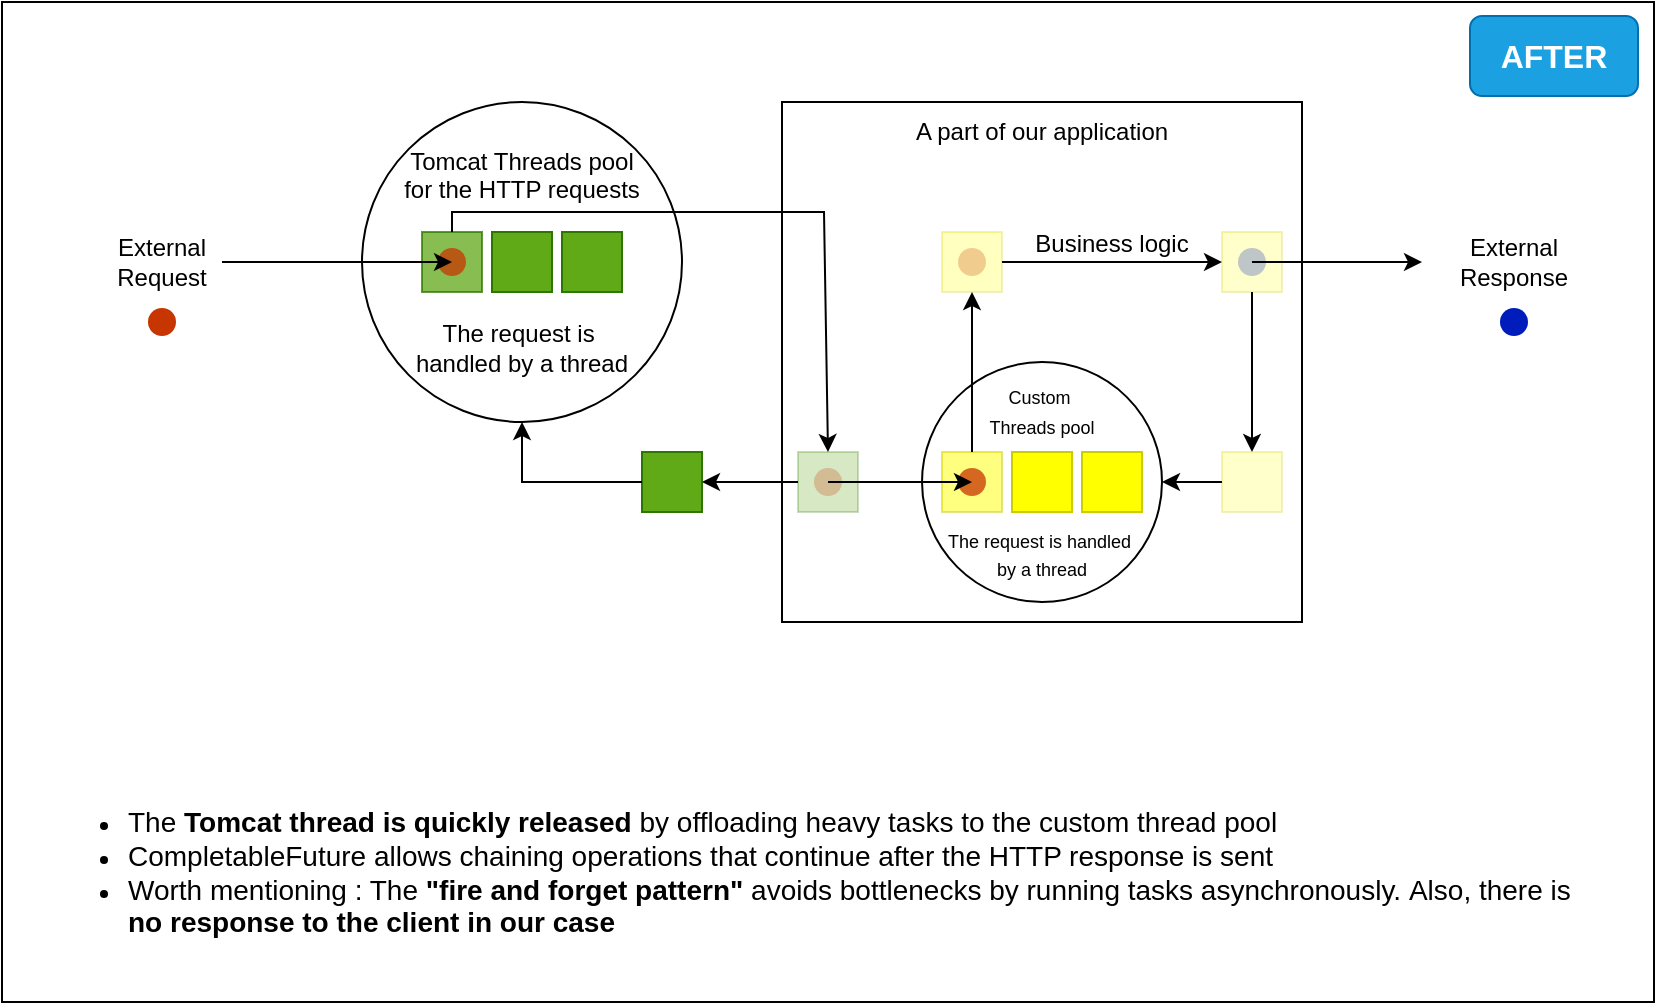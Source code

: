<mxfile version="27.0.6">
  <diagram name="Page-1" id="m_Tl0X3lGwlqqeYvswaK">
    <mxGraphModel dx="2015" dy="626" grid="1" gridSize="10" guides="1" tooltips="1" connect="1" arrows="1" fold="1" page="1" pageScale="1" pageWidth="827" pageHeight="1169" math="0" shadow="0">
      <root>
        <mxCell id="0" />
        <mxCell id="1" parent="0" />
        <mxCell id="_4A2EX0xtFqQqvu9u2pJ-1" value="" style="rounded=0;whiteSpace=wrap;html=1;" vertex="1" parent="1">
          <mxGeometry x="-170" y="160" width="826" height="500" as="geometry" />
        </mxCell>
        <mxCell id="_4A2EX0xtFqQqvu9u2pJ-2" value="A part of our application&lt;div&gt;&lt;br&gt;&lt;/div&gt;&lt;div&gt;&lt;br&gt;&lt;/div&gt;&lt;div&gt;&lt;br&gt;&lt;/div&gt;&lt;div&gt;&lt;br&gt;&lt;/div&gt;&lt;div&gt;&lt;br&gt;&lt;/div&gt;&lt;div&gt;&lt;br&gt;&lt;/div&gt;&lt;div&gt;&lt;br&gt;&lt;/div&gt;&lt;div&gt;&lt;br&gt;&lt;/div&gt;&lt;div&gt;&lt;br&gt;&lt;/div&gt;&lt;div&gt;&lt;br&gt;&lt;/div&gt;&lt;div&gt;&lt;br&gt;&lt;/div&gt;&lt;div&gt;&lt;br&gt;&lt;/div&gt;&lt;div&gt;&lt;br&gt;&lt;/div&gt;&lt;div&gt;&lt;br&gt;&lt;/div&gt;&lt;div&gt;&lt;br&gt;&lt;/div&gt;&lt;div&gt;&lt;br&gt;&lt;/div&gt;" style="rounded=0;whiteSpace=wrap;html=1;" vertex="1" parent="1">
          <mxGeometry x="220" y="210" width="260" height="260" as="geometry" />
        </mxCell>
        <mxCell id="_4A2EX0xtFqQqvu9u2pJ-3" value="Tomcat Threads pool&lt;div&gt;for the HTTP requests&lt;/div&gt;&lt;div&gt;&lt;br&gt;&lt;/div&gt;&lt;div&gt;&lt;br&gt;&lt;/div&gt;&lt;div&gt;&lt;br&gt;&lt;/div&gt;&lt;div&gt;&lt;br&gt;&lt;/div&gt;&lt;div&gt;The request is&amp;nbsp;&lt;/div&gt;&lt;div&gt;handled by a thread&lt;/div&gt;" style="ellipse;whiteSpace=wrap;html=1;" vertex="1" parent="1">
          <mxGeometry x="10" y="210" width="160" height="160" as="geometry" />
        </mxCell>
        <mxCell id="_4A2EX0xtFqQqvu9u2pJ-4" value="External Request" style="text;html=1;align=center;verticalAlign=middle;whiteSpace=wrap;rounded=0;" vertex="1" parent="1">
          <mxGeometry x="-120" y="275" width="60" height="30" as="geometry" />
        </mxCell>
        <mxCell id="_4A2EX0xtFqQqvu9u2pJ-5" value="" style="shape=waypoint;sketch=0;fillStyle=solid;size=6;pointerEvents=1;points=[];fillColor=#fa6800;resizable=0;rotatable=0;perimeter=centerPerimeter;snapToPoint=1;strokeWidth=5;fontColor=#000000;strokeColor=#C73500;" vertex="1" parent="1">
          <mxGeometry x="-100" y="310" width="20" height="20" as="geometry" />
        </mxCell>
        <mxCell id="_4A2EX0xtFqQqvu9u2pJ-6" value="" style="rounded=0;whiteSpace=wrap;html=1;fillColor=#60a917;fontColor=#ffffff;strokeColor=#2D7600;opacity=25;" vertex="1" parent="1">
          <mxGeometry x="228" y="385" width="30" height="30" as="geometry" />
        </mxCell>
        <mxCell id="_4A2EX0xtFqQqvu9u2pJ-7" value="" style="shape=waypoint;sketch=0;fillStyle=solid;size=6;pointerEvents=1;points=[];fillColor=#fa6800;resizable=0;rotatable=0;perimeter=centerPerimeter;snapToPoint=1;strokeWidth=5;fontColor=#000000;strokeColor=#C73500;opacity=25;" vertex="1" parent="1">
          <mxGeometry x="233" y="390" width="20" height="20" as="geometry" />
        </mxCell>
        <mxCell id="_4A2EX0xtFqQqvu9u2pJ-8" value="" style="rounded=0;whiteSpace=wrap;html=1;fillColor=#60a917;fontColor=#ffffff;strokeColor=#2D7600;opacity=75;" vertex="1" parent="1">
          <mxGeometry x="40" y="275" width="30" height="30" as="geometry" />
        </mxCell>
        <mxCell id="_4A2EX0xtFqQqvu9u2pJ-9" value="" style="rounded=0;whiteSpace=wrap;html=1;fillColor=#60a917;fontColor=#ffffff;strokeColor=#2D7600;" vertex="1" parent="1">
          <mxGeometry x="75" y="275" width="30" height="30" as="geometry" />
        </mxCell>
        <mxCell id="_4A2EX0xtFqQqvu9u2pJ-10" value="" style="rounded=0;whiteSpace=wrap;html=1;fillColor=#60a917;fontColor=#ffffff;strokeColor=#2D7600;" vertex="1" parent="1">
          <mxGeometry x="110" y="275" width="30" height="30" as="geometry" />
        </mxCell>
        <mxCell id="_4A2EX0xtFqQqvu9u2pJ-11" value="" style="endArrow=classic;html=1;rounded=0;entryX=0.5;entryY=0;entryDx=0;entryDy=0;exitX=0.5;exitY=0;exitDx=0;exitDy=0;" edge="1" parent="1" source="_4A2EX0xtFqQqvu9u2pJ-8" target="_4A2EX0xtFqQqvu9u2pJ-6">
          <mxGeometry width="50" height="50" relative="1" as="geometry">
            <mxPoint x="170" y="289.5" as="sourcePoint" />
            <mxPoint x="620" y="290" as="targetPoint" />
            <Array as="points">
              <mxPoint x="55" y="265" />
              <mxPoint x="241" y="265" />
            </Array>
          </mxGeometry>
        </mxCell>
        <mxCell id="_4A2EX0xtFqQqvu9u2pJ-12" value="" style="rounded=0;whiteSpace=wrap;html=1;fillColor=#FFFF33;fontColor=#ffffff;strokeColor=#CCCC00;opacity=25;" vertex="1" parent="1">
          <mxGeometry x="440" y="275" width="30" height="30" as="geometry" />
        </mxCell>
        <mxCell id="_4A2EX0xtFqQqvu9u2pJ-13" value="" style="shape=waypoint;sketch=0;fillStyle=solid;size=6;pointerEvents=1;points=[];fillColor=#0050ef;resizable=0;rotatable=0;perimeter=centerPerimeter;snapToPoint=1;strokeWidth=5;fontColor=#ffffff;strokeColor=#001DBC;opacity=25;" vertex="1" parent="1">
          <mxGeometry x="445" y="280" width="20" height="20" as="geometry" />
        </mxCell>
        <mxCell id="_4A2EX0xtFqQqvu9u2pJ-14" value="" style="shape=waypoint;sketch=0;fillStyle=solid;size=6;pointerEvents=1;points=[];fillColor=#fa6800;resizable=0;rotatable=0;perimeter=centerPerimeter;snapToPoint=1;strokeWidth=5;fontColor=#000000;strokeColor=#C73500;opacity=75;" vertex="1" parent="1">
          <mxGeometry x="45" y="280" width="20" height="20" as="geometry" />
        </mxCell>
        <mxCell id="_4A2EX0xtFqQqvu9u2pJ-15" value="" style="endArrow=classic;html=1;rounded=0;entryX=0.15;entryY=0.45;entryDx=0;entryDy=0;entryPerimeter=0;" edge="1" parent="1" target="_4A2EX0xtFqQqvu9u2pJ-14">
          <mxGeometry width="50" height="50" relative="1" as="geometry">
            <mxPoint x="-60" y="290" as="sourcePoint" />
            <mxPoint x="-50" y="275" as="targetPoint" />
          </mxGeometry>
        </mxCell>
        <mxCell id="_4A2EX0xtFqQqvu9u2pJ-16" value="" style="endArrow=classic;html=1;rounded=0;entryX=0;entryY=0.5;entryDx=0;entryDy=0;edgeStyle=elbowEdgeStyle;" edge="1" parent="1" source="_4A2EX0xtFqQqvu9u2pJ-13">
          <mxGeometry width="50" height="50" relative="1" as="geometry">
            <mxPoint x="480" y="289.5" as="sourcePoint" />
            <mxPoint x="540" y="290" as="targetPoint" />
          </mxGeometry>
        </mxCell>
        <mxCell id="_4A2EX0xtFqQqvu9u2pJ-17" value="" style="shape=waypoint;sketch=0;fillStyle=solid;size=6;pointerEvents=1;points=[];fillColor=#0050ef;resizable=0;rotatable=0;perimeter=centerPerimeter;snapToPoint=1;strokeWidth=5;fontColor=#ffffff;strokeColor=#001DBC;" vertex="1" parent="1">
          <mxGeometry x="576" y="310" width="20" height="20" as="geometry" />
        </mxCell>
        <mxCell id="_4A2EX0xtFqQqvu9u2pJ-18" value="External Response" style="text;html=1;align=center;verticalAlign=middle;whiteSpace=wrap;rounded=0;" vertex="1" parent="1">
          <mxGeometry x="556" y="275" width="60" height="30" as="geometry" />
        </mxCell>
        <mxCell id="_4A2EX0xtFqQqvu9u2pJ-19" value="" style="rounded=0;whiteSpace=wrap;html=1;fillColor=#60a917;fontColor=#ffffff;strokeColor=#2D7600;" vertex="1" parent="1">
          <mxGeometry x="150" y="385" width="30" height="30" as="geometry" />
        </mxCell>
        <mxCell id="_4A2EX0xtFqQqvu9u2pJ-20" value="" style="endArrow=classic;html=1;rounded=0;entryX=0.5;entryY=1;entryDx=0;entryDy=0;exitX=0;exitY=0.5;exitDx=0;exitDy=0;edgeStyle=elbowEdgeStyle;" edge="1" parent="1" source="_4A2EX0xtFqQqvu9u2pJ-19" target="_4A2EX0xtFqQqvu9u2pJ-3">
          <mxGeometry width="50" height="50" relative="1" as="geometry">
            <mxPoint x="450" y="475" as="sourcePoint" />
            <mxPoint x="260" y="590" as="targetPoint" />
            <Array as="points">
              <mxPoint x="90" y="415" />
            </Array>
          </mxGeometry>
        </mxCell>
        <mxCell id="_4A2EX0xtFqQqvu9u2pJ-21" value="&lt;ul&gt;&lt;li&gt;&lt;font style=&quot;font-size: 14px;&quot;&gt;The &lt;b&gt;Tomcat thread is quickly released&lt;/b&gt; by offloading heavy tasks to the custom thread pool&lt;/font&gt;&lt;/li&gt;&lt;li&gt;&lt;font style=&quot;font-size: 14px;&quot;&gt;CompletableFuture allows chaining operations that continue after the HTTP response is sent&lt;/font&gt;&lt;/li&gt;&lt;li&gt;&lt;font style=&quot;font-size: 14px;&quot;&gt;Worth mentioning : The &lt;b&gt;&quot;fire and forget pattern&quot;&lt;/b&gt; avoids bottlenecks by running tasks asynchronously.&lt;/font&gt;&lt;font style=&quot;font-size: 14px;&quot;&gt;&lt;font style=&quot;&quot;&gt;&amp;nbsp;&lt;/font&gt;Also, there is &lt;b&gt;no response to the client in our case&lt;/b&gt;&lt;/font&gt;&lt;/li&gt;&lt;/ul&gt;" style="text;html=1;align=left;verticalAlign=middle;whiteSpace=wrap;rounded=0;" vertex="1" parent="1">
          <mxGeometry x="-149" y="550" width="780" height="90" as="geometry" />
        </mxCell>
        <mxCell id="_4A2EX0xtFqQqvu9u2pJ-22" value="Business logic" style="text;html=1;align=center;verticalAlign=middle;whiteSpace=wrap;rounded=0;" vertex="1" parent="1">
          <mxGeometry x="330" y="266" width="110" height="30" as="geometry" />
        </mxCell>
        <mxCell id="_4A2EX0xtFqQqvu9u2pJ-23" value="&lt;font style=&quot;color: rgb(255, 255, 255); font-size: 16px;&quot;&gt;&lt;b&gt;AFTER&lt;/b&gt;&lt;/font&gt;" style="rounded=1;whiteSpace=wrap;html=1;fillColor=#1ba1e2;strokeColor=#006EAF;fontColor=#ffffff;" vertex="1" parent="1">
          <mxGeometry x="564" y="167" width="84" height="40" as="geometry" />
        </mxCell>
        <mxCell id="_4A2EX0xtFqQqvu9u2pJ-24" value="" style="endArrow=classic;html=1;rounded=0;exitX=0;exitY=0.5;exitDx=0;exitDy=0;entryX=1;entryY=0.5;entryDx=0;entryDy=0;" edge="1" parent="1" source="_4A2EX0xtFqQqvu9u2pJ-6" target="_4A2EX0xtFqQqvu9u2pJ-19">
          <mxGeometry width="50" height="50" relative="1" as="geometry">
            <mxPoint x="246" y="340" as="sourcePoint" />
            <mxPoint x="296" y="290" as="targetPoint" />
          </mxGeometry>
        </mxCell>
        <mxCell id="_4A2EX0xtFqQqvu9u2pJ-25" value="&lt;div&gt;&lt;span style=&quot;background-color: transparent; color: light-dark(rgb(0, 0, 0), rgb(255, 255, 255));&quot;&gt;&lt;font style=&quot;font-size: 9px;&quot;&gt;Custom&amp;nbsp;&lt;/font&gt;&lt;/span&gt;&lt;/div&gt;&lt;div&gt;&lt;div&gt;&lt;font style=&quot;font-size: 9px;&quot;&gt;Threads&amp;nbsp;&lt;span style=&quot;background-color: transparent; color: light-dark(rgb(0, 0, 0), rgb(255, 255, 255));&quot;&gt;pool&lt;/span&gt;&lt;/font&gt;&lt;/div&gt;&lt;/div&gt;&lt;div&gt;&lt;font style=&quot;font-size: 9px;&quot;&gt;&lt;br&gt;&lt;/font&gt;&lt;/div&gt;&lt;div&gt;&lt;font style=&quot;font-size: 9px;&quot;&gt;&lt;br&gt;&lt;/font&gt;&lt;/div&gt;&lt;div&gt;&lt;font style=&quot;font-size: 9px;&quot;&gt;&lt;br&gt;&lt;/font&gt;&lt;/div&gt;&lt;div&gt;&lt;div&gt;&lt;font style=&quot;font-size: 9px;&quot;&gt;The request is&amp;nbsp;&lt;/font&gt;&lt;span style=&quot;font-size: 9px; background-color: transparent; color: light-dark(rgb(0, 0, 0), rgb(255, 255, 255));&quot;&gt;handled&amp;nbsp;&lt;/span&gt;&lt;/div&gt;&lt;div&gt;&lt;font style=&quot;background-color: transparent; color: light-dark(rgb(0, 0, 0), rgb(255, 255, 255)); font-size: 9px;&quot;&gt;by&amp;nbsp;&lt;/font&gt;&lt;font style=&quot;background-color: transparent; color: light-dark(rgb(0, 0, 0), rgb(255, 255, 255)); font-size: 9px;&quot;&gt;&lt;span style=&quot;background-color: transparent; color: light-dark(rgb(0, 0, 0), rgb(255, 255, 255));&quot;&gt;a&amp;nbsp;&lt;/span&gt;&lt;/font&gt;&lt;span style=&quot;background-color: transparent; color: light-dark(rgb(0, 0, 0), rgb(255, 255, 255)); font-size: 9px;&quot;&gt;thread&lt;/span&gt;&lt;/div&gt;&lt;/div&gt;" style="ellipse;whiteSpace=wrap;html=1;" vertex="1" parent="1">
          <mxGeometry x="290" y="340" width="120" height="120" as="geometry" />
        </mxCell>
        <mxCell id="_4A2EX0xtFqQqvu9u2pJ-26" value="" style="rounded=0;whiteSpace=wrap;html=1;fillColor=#FFFF00;fontColor=#ffffff;strokeColor=#CCCC00;opacity=50;" vertex="1" parent="1">
          <mxGeometry x="300" y="385" width="30" height="30" as="geometry" />
        </mxCell>
        <mxCell id="_4A2EX0xtFqQqvu9u2pJ-27" value="" style="rounded=0;whiteSpace=wrap;html=1;fillColor=#FFFF00;fontColor=#ffffff;strokeColor=#CCCC00;" vertex="1" parent="1">
          <mxGeometry x="335" y="385" width="30" height="30" as="geometry" />
        </mxCell>
        <mxCell id="_4A2EX0xtFqQqvu9u2pJ-28" value="" style="rounded=0;whiteSpace=wrap;html=1;fillColor=#FFFF00;fontColor=#ffffff;strokeColor=#CCCC00;" vertex="1" parent="1">
          <mxGeometry x="370" y="385" width="30" height="30" as="geometry" />
        </mxCell>
        <mxCell id="_4A2EX0xtFqQqvu9u2pJ-29" value="" style="shape=waypoint;sketch=0;fillStyle=solid;size=6;pointerEvents=1;points=[];fillColor=#fa6800;resizable=0;rotatable=0;perimeter=centerPerimeter;snapToPoint=1;strokeWidth=5;fontColor=#000000;strokeColor=#C73500;opacity=75;" vertex="1" parent="1">
          <mxGeometry x="305" y="390" width="20" height="20" as="geometry" />
        </mxCell>
        <mxCell id="_4A2EX0xtFqQqvu9u2pJ-30" value="" style="endArrow=classic;html=1;rounded=0;" edge="1" parent="1" source="_4A2EX0xtFqQqvu9u2pJ-7" target="_4A2EX0xtFqQqvu9u2pJ-29">
          <mxGeometry width="50" height="50" relative="1" as="geometry">
            <mxPoint x="256" y="420" as="sourcePoint" />
            <mxPoint x="306" y="370" as="targetPoint" />
          </mxGeometry>
        </mxCell>
        <mxCell id="_4A2EX0xtFqQqvu9u2pJ-33" value="" style="rounded=0;whiteSpace=wrap;html=1;fillColor=#FFFF00;fontColor=#ffffff;strokeColor=#CCCC00;opacity=25;" vertex="1" parent="1">
          <mxGeometry x="300" y="275" width="30" height="30" as="geometry" />
        </mxCell>
        <mxCell id="_4A2EX0xtFqQqvu9u2pJ-34" value="" style="shape=waypoint;sketch=0;fillStyle=solid;size=6;pointerEvents=1;points=[];fillColor=#fa6800;resizable=0;rotatable=0;perimeter=centerPerimeter;snapToPoint=1;strokeWidth=5;fontColor=#000000;strokeColor=#C73500;opacity=25;" vertex="1" parent="1">
          <mxGeometry x="305" y="280" width="20" height="20" as="geometry" />
        </mxCell>
        <mxCell id="_4A2EX0xtFqQqvu9u2pJ-35" value="" style="endArrow=classic;html=1;rounded=0;exitX=0.5;exitY=0;exitDx=0;exitDy=0;entryX=0.5;entryY=1;entryDx=0;entryDy=0;" edge="1" parent="1" source="_4A2EX0xtFqQqvu9u2pJ-26" target="_4A2EX0xtFqQqvu9u2pJ-33">
          <mxGeometry width="50" height="50" relative="1" as="geometry">
            <mxPoint x="360" y="290" as="sourcePoint" />
            <mxPoint x="410" y="240" as="targetPoint" />
          </mxGeometry>
        </mxCell>
        <mxCell id="_4A2EX0xtFqQqvu9u2pJ-36" value="" style="endArrow=classic;html=1;rounded=0;exitX=1;exitY=0.5;exitDx=0;exitDy=0;entryX=0;entryY=0.5;entryDx=0;entryDy=0;" edge="1" parent="1" source="_4A2EX0xtFqQqvu9u2pJ-33" target="_4A2EX0xtFqQqvu9u2pJ-12">
          <mxGeometry width="50" height="50" relative="1" as="geometry">
            <mxPoint x="360" y="290" as="sourcePoint" />
            <mxPoint x="410" y="240" as="targetPoint" />
          </mxGeometry>
        </mxCell>
        <mxCell id="_4A2EX0xtFqQqvu9u2pJ-39" value="" style="endArrow=classic;html=1;rounded=0;entryX=0.5;entryY=0;entryDx=0;entryDy=0;exitX=0.5;exitY=1;exitDx=0;exitDy=0;" edge="1" parent="1" source="_4A2EX0xtFqQqvu9u2pJ-12" target="_4A2EX0xtFqQqvu9u2pJ-38">
          <mxGeometry width="50" height="50" relative="1" as="geometry">
            <mxPoint x="445" y="305" as="sourcePoint" />
            <mxPoint x="390" y="400" as="targetPoint" />
            <Array as="points" />
          </mxGeometry>
        </mxCell>
        <mxCell id="_4A2EX0xtFqQqvu9u2pJ-38" value="" style="rounded=0;whiteSpace=wrap;html=1;fillColor=#FFFF33;fontColor=#ffffff;strokeColor=#CCCC00;opacity=25;" vertex="1" parent="1">
          <mxGeometry x="440" y="385" width="30" height="30" as="geometry" />
        </mxCell>
        <mxCell id="_4A2EX0xtFqQqvu9u2pJ-40" value="" style="endArrow=classic;html=1;rounded=0;entryX=1;entryY=0.5;entryDx=0;entryDy=0;exitX=0;exitY=0.5;exitDx=0;exitDy=0;" edge="1" parent="1" source="_4A2EX0xtFqQqvu9u2pJ-38" target="_4A2EX0xtFqQqvu9u2pJ-25">
          <mxGeometry width="50" height="50" relative="1" as="geometry">
            <mxPoint x="290" y="430" as="sourcePoint" />
            <mxPoint x="340" y="380" as="targetPoint" />
          </mxGeometry>
        </mxCell>
      </root>
    </mxGraphModel>
  </diagram>
</mxfile>
